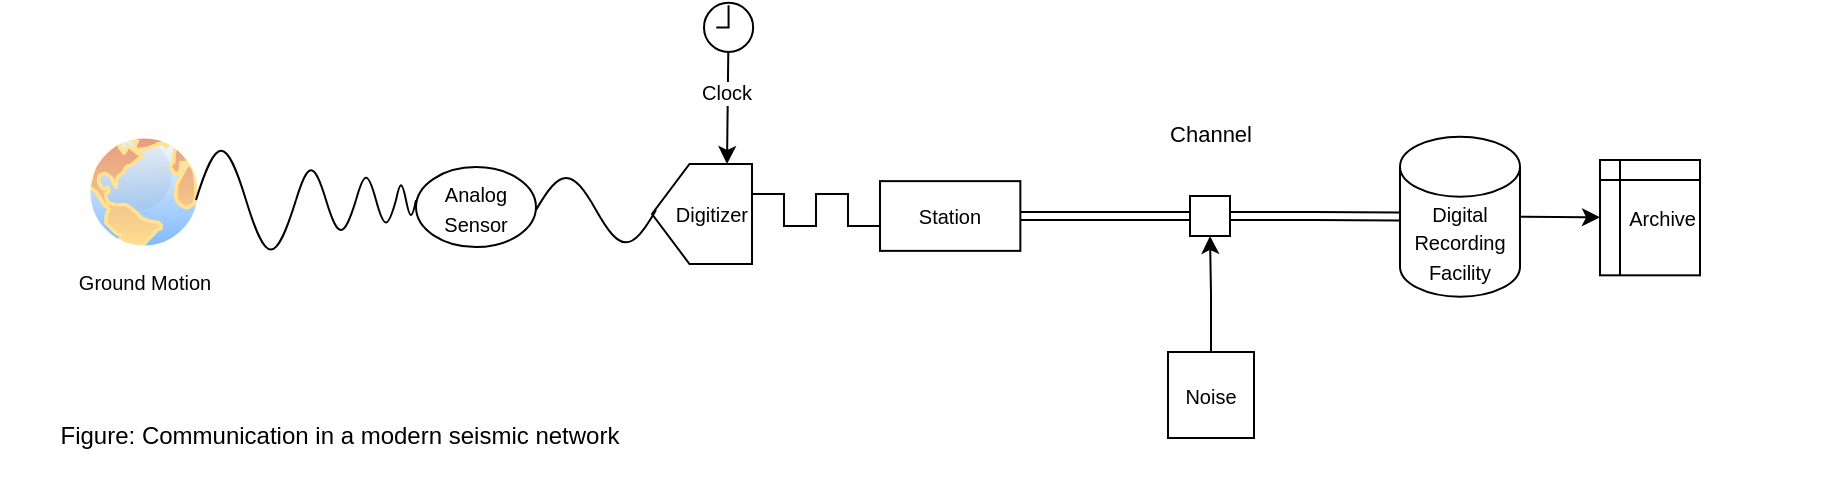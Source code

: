 <mxfile version="15.4.0" type="device"><diagram id="iTA7DzhgOmFTkH7UaEkb" name="Page-1"><mxGraphModel dx="1952" dy="818" grid="1" gridSize="10" guides="1" tooltips="1" connect="1" arrows="1" fold="1" page="1" pageScale="1" pageWidth="850" pageHeight="1100" math="0" shadow="0"><root><mxCell id="0"/><mxCell id="1" parent="0"/><mxCell id="DCxp5rAGBR7J6ZqPxQX9-1" value="" style="group" vertex="1" connectable="0" parent="1"><mxGeometry x="-40" y="200" width="920" height="241" as="geometry"/></mxCell><mxCell id="DCxp5rAGBR7J6ZqPxQX9-2" value="" style="group" vertex="1" connectable="0" parent="DCxp5rAGBR7J6ZqPxQX9-1"><mxGeometry width="376.57" height="136.18" as="geometry"/></mxCell><mxCell id="DCxp5rAGBR7J6ZqPxQX9-3" value="Ground Motion" style="aspect=fixed;perimeter=ellipsePerimeter;html=1;align=center;shadow=0;dashed=0;spacingTop=3;image;image=img/lib/active_directory/internet_globe.svg;labelBackgroundColor=none;fontSize=10;strokeWidth=3;opacity=50;" vertex="1" parent="DCxp5rAGBR7J6ZqPxQX9-2"><mxGeometry x="42" y="64.0" width="60" height="60" as="geometry"/></mxCell><mxCell id="DCxp5rAGBR7J6ZqPxQX9-4" value="" style="group" vertex="1" connectable="0" parent="DCxp5rAGBR7J6ZqPxQX9-2"><mxGeometry x="166" width="210.57" height="136.18" as="geometry"/></mxCell><mxCell id="DCxp5rAGBR7J6ZqPxQX9-5" value="" style="group" vertex="1" connectable="0" parent="DCxp5rAGBR7J6ZqPxQX9-4"><mxGeometry y="70" width="210" height="66.18" as="geometry"/></mxCell><mxCell id="DCxp5rAGBR7J6ZqPxQX9-6" value="&lt;font style=&quot;font-size: 10px&quot;&gt;Digitizer&lt;/font&gt;" style="shape=offPageConnector;whiteSpace=wrap;html=1;sketch=0;direction=south;aspect=fixed;align=right;" vertex="1" parent="DCxp5rAGBR7J6ZqPxQX9-5"><mxGeometry x="160" y="10" width="50" height="50" as="geometry"/></mxCell><mxCell id="DCxp5rAGBR7J6ZqPxQX9-7" value="" style="group" vertex="1" connectable="0" parent="DCxp5rAGBR7J6ZqPxQX9-5"><mxGeometry width="150" height="66.18" as="geometry"/></mxCell><mxCell id="DCxp5rAGBR7J6ZqPxQX9-8" value="&lt;font style=&quot;font-size: 10px&quot;&gt;Analog&lt;br&gt;Sensor&lt;/font&gt;" style="ellipse;whiteSpace=wrap;html=1;sketch=0;aspect=fixed;" vertex="1" parent="DCxp5rAGBR7J6ZqPxQX9-7"><mxGeometry x="42" y="11.54" width="60" height="40" as="geometry"/></mxCell><mxCell id="DCxp5rAGBR7J6ZqPxQX9-9" value="" style="pointerEvents=1;verticalLabelPosition=bottom;shadow=0;dashed=0;align=center;html=1;verticalAlign=top;shape=mxgraph.electrical.waveforms.sine_wave;sketch=0;" vertex="1" parent="DCxp5rAGBR7J6ZqPxQX9-7"><mxGeometry x="102" y="11.54" width="60" height="43.09" as="geometry"/></mxCell><mxCell id="DCxp5rAGBR7J6ZqPxQX9-10" value="" style="html=1;verticalLabelPosition=bottom;align=center;labelBackgroundColor=#ffffff;verticalAlign=top;strokeWidth=1;strokeColor=#000000;shadow=0;dashed=0;shape=mxgraph.ios7.icons.clock;fontSize=10;fillColor=default;gradientColor=#ffffff;aspect=fixed;" vertex="1" parent="DCxp5rAGBR7J6ZqPxQX9-4"><mxGeometry x="186" y="-0.57" width="24.57" height="24.57" as="geometry"/></mxCell><mxCell id="DCxp5rAGBR7J6ZqPxQX9-11" style="edgeStyle=none;rounded=0;orthogonalLoop=1;jettySize=auto;html=1;entryX=0;entryY=0.25;entryDx=0;entryDy=0;fontSize=10;startArrow=none;startFill=0;endArrow=classic;endFill=1;" edge="1" parent="DCxp5rAGBR7J6ZqPxQX9-4" source="DCxp5rAGBR7J6ZqPxQX9-10" target="DCxp5rAGBR7J6ZqPxQX9-6"><mxGeometry relative="1" as="geometry"/></mxCell><mxCell id="DCxp5rAGBR7J6ZqPxQX9-12" value="Clock" style="edgeLabel;html=1;align=center;verticalAlign=middle;resizable=0;points=[];fontSize=10;" vertex="1" connectable="0" parent="DCxp5rAGBR7J6ZqPxQX9-11"><mxGeometry x="-0.285" y="-1" relative="1" as="geometry"><mxPoint as="offset"/></mxGeometry></mxCell><mxCell id="DCxp5rAGBR7J6ZqPxQX9-13" value="" style="group" vertex="1" connectable="0" parent="DCxp5rAGBR7J6ZqPxQX9-2"><mxGeometry x="98" y="65" width="110" height="66.18" as="geometry"/></mxCell><mxCell id="DCxp5rAGBR7J6ZqPxQX9-14" value="" style="pointerEvents=1;verticalLabelPosition=bottom;shadow=0;dashed=0;align=center;html=1;verticalAlign=top;shape=mxgraph.electrical.waveforms.sine_wave;sketch=0;" vertex="1" parent="DCxp5rAGBR7J6ZqPxQX9-13"><mxGeometry width="50" height="66.18" as="geometry"/></mxCell><mxCell id="DCxp5rAGBR7J6ZqPxQX9-15" value="" style="pointerEvents=1;verticalLabelPosition=bottom;shadow=0;dashed=0;align=center;html=1;verticalAlign=top;shape=mxgraph.electrical.waveforms.sine_wave;sketch=0;" vertex="1" parent="DCxp5rAGBR7J6ZqPxQX9-13"><mxGeometry x="50" y="13.09" width="30" height="40" as="geometry"/></mxCell><mxCell id="DCxp5rAGBR7J6ZqPxQX9-16" value="" style="pointerEvents=1;verticalLabelPosition=bottom;shadow=0;dashed=0;align=center;html=1;verticalAlign=top;shape=mxgraph.electrical.waveforms.sine_wave;sketch=0;" vertex="1" parent="DCxp5rAGBR7J6ZqPxQX9-13"><mxGeometry x="80" y="18.09" width="20" height="30" as="geometry"/></mxCell><mxCell id="DCxp5rAGBR7J6ZqPxQX9-17" value="" style="pointerEvents=1;verticalLabelPosition=bottom;shadow=0;dashed=0;align=center;html=1;verticalAlign=top;shape=mxgraph.electrical.waveforms.sine_wave;sketch=0;" vertex="1" parent="DCxp5rAGBR7J6ZqPxQX9-13"><mxGeometry x="100" y="23.09" width="10" height="20" as="geometry"/></mxCell><mxCell id="DCxp5rAGBR7J6ZqPxQX9-18" value="Figure: Communication in a modern seismic network" style="text;html=1;strokeColor=none;fillColor=none;align=center;verticalAlign=middle;whiteSpace=wrap;rounded=0;fontSize=12;" vertex="1" parent="DCxp5rAGBR7J6ZqPxQX9-1"><mxGeometry x="10" y="201" width="320" height="30" as="geometry"/></mxCell><mxCell id="DCxp5rAGBR7J6ZqPxQX9-19" value="" style="group" vertex="1" connectable="0" parent="DCxp5rAGBR7J6ZqPxQX9-1"><mxGeometry x="410" y="74.57" width="140" height="56.86" as="geometry"/></mxCell><mxCell id="DCxp5rAGBR7J6ZqPxQX9-20" value="&lt;font style=&quot;font-size: 10px&quot;&gt;Station&lt;/font&gt;" style="rounded=0;whiteSpace=wrap;html=1;fontSize=12;strokeColor=default;strokeWidth=1;fillColor=none;gradientColor=#ffffff;align=center;" vertex="1" parent="DCxp5rAGBR7J6ZqPxQX9-19"><mxGeometry x="30" y="14" width="70.18" height="34.86" as="geometry"/></mxCell><mxCell id="DCxp5rAGBR7J6ZqPxQX9-21" value="" style="group;aspect=fixed;" vertex="1" connectable="0" parent="DCxp5rAGBR7J6ZqPxQX9-1"><mxGeometry x="376" y="95" width="64" height="16" as="geometry"/></mxCell><mxCell id="DCxp5rAGBR7J6ZqPxQX9-22" value="" style="pointerEvents=1;verticalLabelPosition=bottom;shadow=0;dashed=0;align=center;html=1;verticalAlign=top;shape=mxgraph.electrical.waveforms.square_wave;sketch=0;" vertex="1" parent="DCxp5rAGBR7J6ZqPxQX9-21"><mxGeometry width="32" height="16.0" as="geometry"/></mxCell><mxCell id="DCxp5rAGBR7J6ZqPxQX9-23" value="" style="pointerEvents=1;verticalLabelPosition=bottom;shadow=0;dashed=0;align=center;html=1;verticalAlign=top;shape=mxgraph.electrical.waveforms.square_wave;sketch=0;" vertex="1" parent="DCxp5rAGBR7J6ZqPxQX9-21"><mxGeometry x="32" width="32" height="16.0" as="geometry"/></mxCell><mxCell id="DCxp5rAGBR7J6ZqPxQX9-24" style="edgeStyle=none;rounded=0;orthogonalLoop=1;jettySize=auto;html=1;exitX=1;exitY=0.5;exitDx=0;exitDy=0;entryX=0;entryY=0.5;entryDx=0;entryDy=0;fontSize=12;startArrow=none;startFill=0;endArrow=none;endFill=0;shape=link;" edge="1" parent="DCxp5rAGBR7J6ZqPxQX9-1" source="DCxp5rAGBR7J6ZqPxQX9-20" target="DCxp5rAGBR7J6ZqPxQX9-26"><mxGeometry relative="1" as="geometry"/></mxCell><mxCell id="DCxp5rAGBR7J6ZqPxQX9-25" value="" style="group" vertex="1" connectable="0" parent="DCxp5rAGBR7J6ZqPxQX9-1"><mxGeometry x="550" y="71" width="370" height="170" as="geometry"/></mxCell><mxCell id="DCxp5rAGBR7J6ZqPxQX9-26" value="" style="whiteSpace=wrap;html=1;aspect=fixed;fontSize=10;strokeColor=#000000;strokeWidth=1;fillColor=default;gradientColor=#ffffff;align=right;" vertex="1" parent="DCxp5rAGBR7J6ZqPxQX9-25"><mxGeometry x="45" y="25" width="20" height="20" as="geometry"/></mxCell><mxCell id="DCxp5rAGBR7J6ZqPxQX9-27" style="edgeStyle=orthogonalEdgeStyle;rounded=0;orthogonalLoop=1;jettySize=auto;html=1;exitX=0.5;exitY=0;exitDx=0;exitDy=0;entryX=0.5;entryY=1;entryDx=0;entryDy=0;fontSize=10;" edge="1" parent="DCxp5rAGBR7J6ZqPxQX9-25" source="DCxp5rAGBR7J6ZqPxQX9-29" target="DCxp5rAGBR7J6ZqPxQX9-26"><mxGeometry relative="1" as="geometry"/></mxCell><mxCell id="DCxp5rAGBR7J6ZqPxQX9-28" style="edgeStyle=orthogonalEdgeStyle;shape=link;rounded=0;orthogonalLoop=1;jettySize=auto;html=1;exitX=1;exitY=0.5;exitDx=0;exitDy=0;fontSize=10;startArrow=none;startFill=0;" edge="1" parent="DCxp5rAGBR7J6ZqPxQX9-25" source="DCxp5rAGBR7J6ZqPxQX9-26" target="DCxp5rAGBR7J6ZqPxQX9-31"><mxGeometry relative="1" as="geometry"/></mxCell><mxCell id="DCxp5rAGBR7J6ZqPxQX9-29" value="Noise" style="whiteSpace=wrap;html=1;aspect=fixed;fontSize=10;strokeColor=#000000;strokeWidth=1;fillColor=default;gradientColor=#ffffff;align=center;" vertex="1" parent="DCxp5rAGBR7J6ZqPxQX9-25"><mxGeometry x="34" y="103" width="43" height="43" as="geometry"/></mxCell><mxCell id="DCxp5rAGBR7J6ZqPxQX9-30" value="" style="group" vertex="1" connectable="0" parent="DCxp5rAGBR7J6ZqPxQX9-25"><mxGeometry x="160" y="1.66" width="60" height="80" as="geometry"/></mxCell><mxCell id="DCxp5rAGBR7J6ZqPxQX9-31" value="&lt;font style=&quot;font-size: 10px&quot;&gt;Digital Recording Facility&lt;/font&gt;" style="shape=cylinder3;whiteSpace=wrap;html=1;boundedLbl=1;backgroundOutline=1;size=15;sketch=0;aspect=fixed;" vertex="1" parent="DCxp5rAGBR7J6ZqPxQX9-30"><mxGeometry x="-10" y="-6.32" width="60" height="80" as="geometry"/></mxCell><mxCell id="DCxp5rAGBR7J6ZqPxQX9-32" value="&lt;font style=&quot;font-size: 10px&quot;&gt;Archive&lt;/font&gt;" style="shape=internalStorage;whiteSpace=wrap;html=1;backgroundOutline=1;fontSize=12;strokeColor=default;strokeWidth=1;fillColor=none;gradientColor=#ffffff;align=right;dx=10;dy=10;" vertex="1" parent="DCxp5rAGBR7J6ZqPxQX9-25"><mxGeometry x="250" y="7" width="50" height="57.66" as="geometry"/></mxCell><mxCell id="DCxp5rAGBR7J6ZqPxQX9-33" style="edgeStyle=none;rounded=0;orthogonalLoop=1;jettySize=auto;html=1;exitX=1;exitY=0.5;exitDx=0;exitDy=0;exitPerimeter=0;fontSize=12;startArrow=none;startFill=0;endArrow=classic;endFill=1;" edge="1" parent="DCxp5rAGBR7J6ZqPxQX9-25" source="DCxp5rAGBR7J6ZqPxQX9-31" target="DCxp5rAGBR7J6ZqPxQX9-32"><mxGeometry relative="1" as="geometry"/></mxCell><mxCell id="DCxp5rAGBR7J6ZqPxQX9-34" value="&lt;font style=&quot;font-size: 11px&quot;&gt;Channel&lt;/font&gt;" style="text;html=1;align=center;verticalAlign=middle;resizable=0;points=[];autosize=1;strokeColor=none;fillColor=none;fontSize=12;" vertex="1" parent="DCxp5rAGBR7J6ZqPxQX9-1"><mxGeometry x="575" y="54.57" width="60" height="20" as="geometry"/></mxCell></root></mxGraphModel></diagram></mxfile>